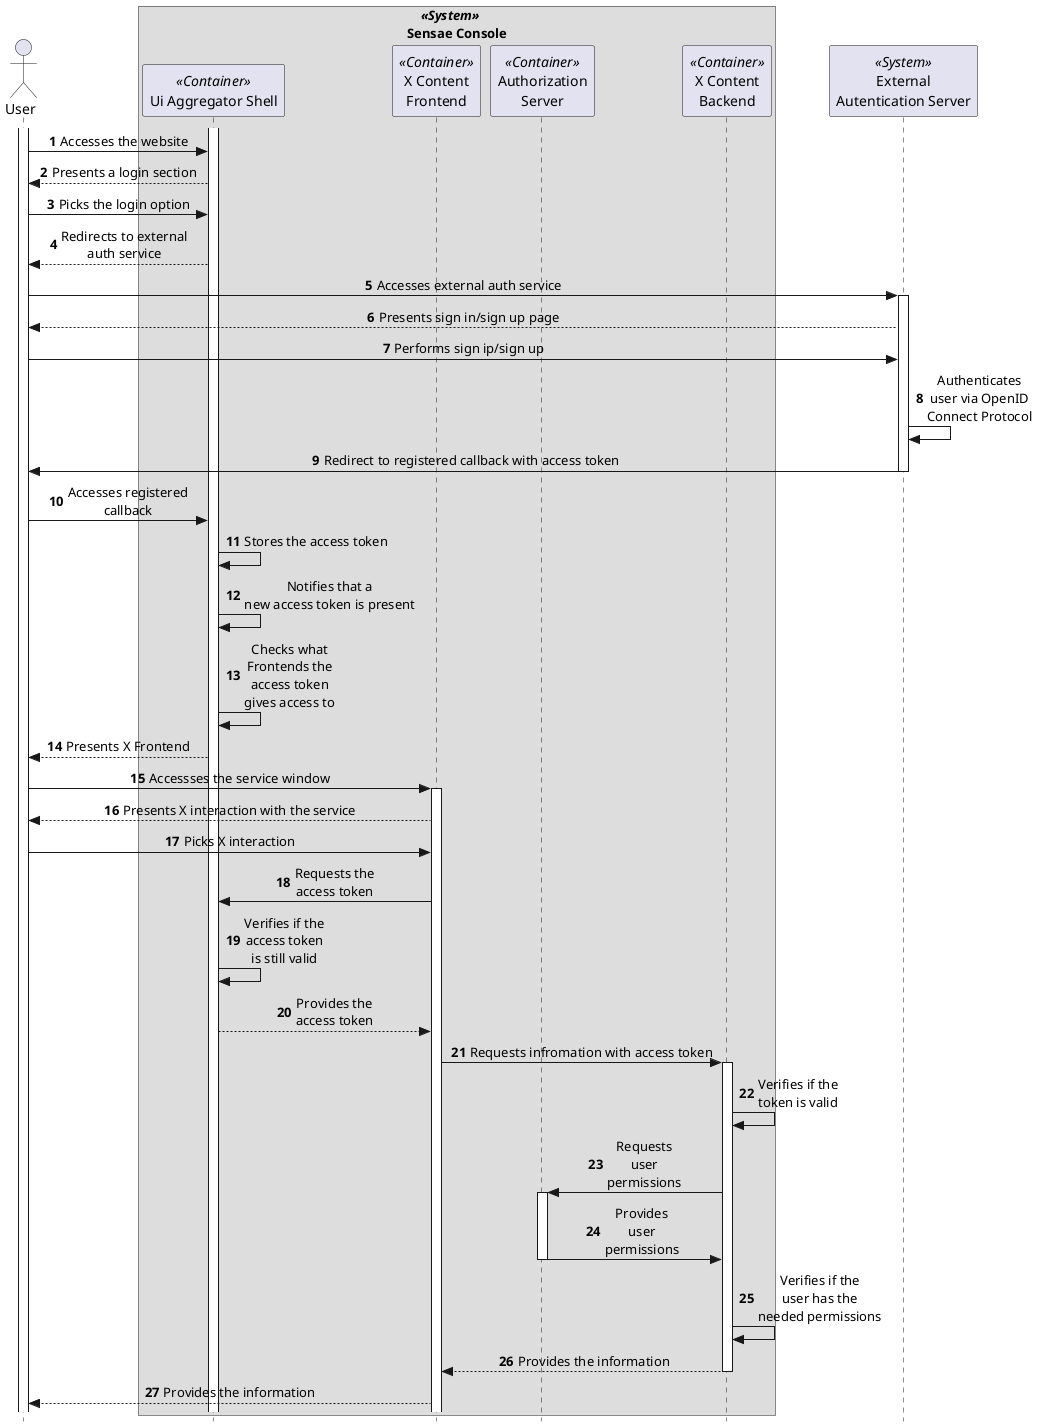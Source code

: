 @startuml alternative3

skinparam sequenceMessageAlign center
skinparam style strictuml
autonumber 1

actor User
box "    //<<System>>//\nSensae Console"
participant "Ui Aggregator Shell" as AGGRE <<Container>>
participant "X Content\nFrontend" as XFRONT <<Container>>
participant "Authorization\nServer" as ROLESBACK <<Container>>
participant "X Content\nBackend" as XBACK <<Container>>
end box

participant "External\nAutentication Server" as AUTHSERVER <<System>>

activate AGGRE
activate User

User -> AGGRE: Accesses the website
AGGRE --> User: Presents a login section
User -> AGGRE: Picks the login option
AGGRE --> User: Redirects to external\nauth service
User -> AUTHSERVER: Accesses external auth service
activate AUTHSERVER
AUTHSERVER --> User: Presents sign in/sign up page
User -> AUTHSERVER: Performs sign ip/sign up
AUTHSERVER -> AUTHSERVER: Authenticates\nuser via OpenID\nConnect Protocol
AUTHSERVER -> User: Redirect to registered callback with access token
deactivate AUTHSERVER
User -> AGGRE: Accesses registered\ncallback
AGGRE -> AGGRE: Stores the access token
AGGRE -> AGGRE: Notifies that a\nnew access token is present
AGGRE -> AGGRE: Checks what\nFrontends the\naccess token\ngives access to
AGGRE --> User: Presents X Frontend
User -> XFRONT: Accessses the service window
activate XFRONT
XFRONT --> User: Presents X interaction with the service
User -> XFRONT: Picks X interaction
XFRONT -> AGGRE: Requests the\naccess token
AGGRE -> AGGRE: Verifies if the\naccess token\nis still valid
AGGRE --> XFRONT: Provides the\naccess token
XFRONT -> XBACK: Requests infromation with access token
activate XBACK
XBACK -> XBACK: Verifies if the\ntoken is valid
XBACK -> ROLESBACK: Requests\nuser\npermissions
activate ROLESBACK
ROLESBACK -> XBACK: Provides\nuser\npermissions
deactivate ROLESBACK
XBACK -> XBACK: Verifies if the\nuser has the\nneeded permissions
XBACK --> XFRONT: Provides the information
deactivate XBACK
XFRONT --> User: Provides the information

@enduml
